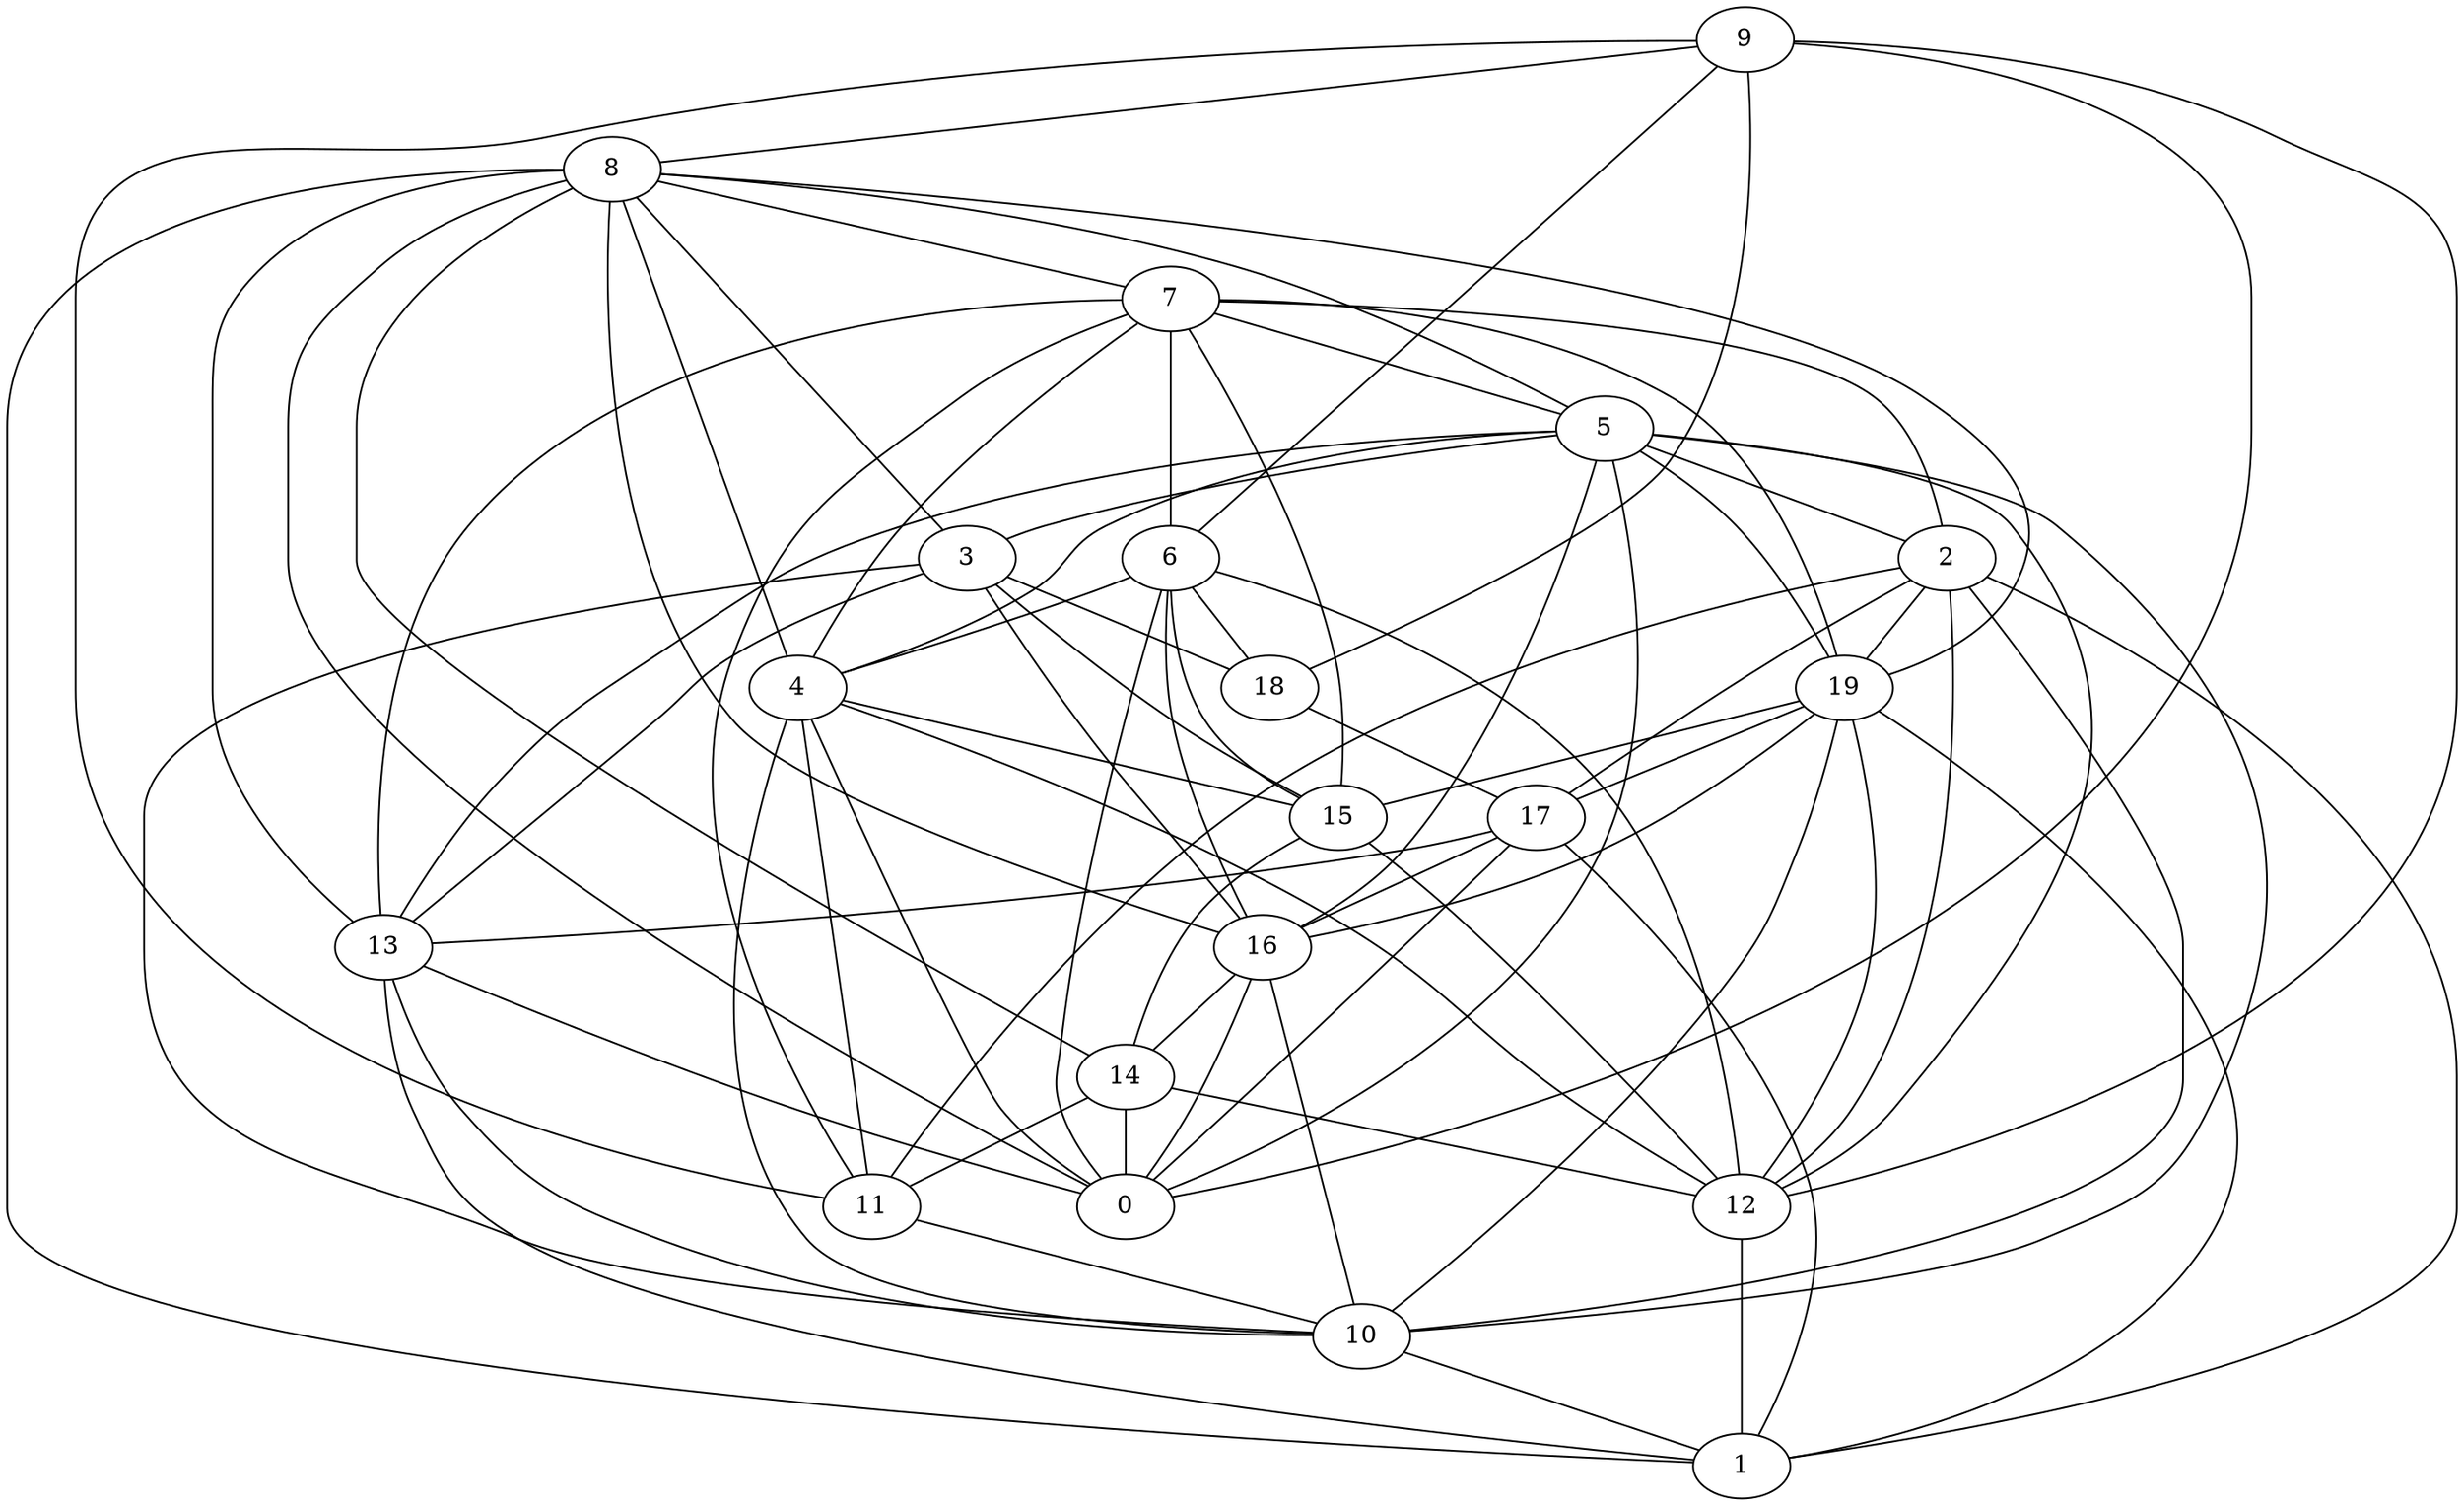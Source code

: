 digraph GG_graph {

subgraph G_graph {
edge [color = black]
"2" -> "10" [dir = none]
"2" -> "11" [dir = none]
"2" -> "12" [dir = none]
"2" -> "1" [dir = none]
"2" -> "17" [dir = none]
"5" -> "0" [dir = none]
"5" -> "4" [dir = none]
"5" -> "16" [dir = none]
"5" -> "13" [dir = none]
"5" -> "12" [dir = none]
"5" -> "3" [dir = none]
"5" -> "2" [dir = none]
"5" -> "19" [dir = none]
"12" -> "1" [dir = none]
"4" -> "15" [dir = none]
"18" -> "17" [dir = none]
"11" -> "10" [dir = none]
"10" -> "1" [dir = none]
"9" -> "6" [dir = none]
"9" -> "11" [dir = none]
"9" -> "18" [dir = none]
"9" -> "12" [dir = none]
"9" -> "0" [dir = none]
"17" -> "16" [dir = none]
"17" -> "0" [dir = none]
"7" -> "15" [dir = none]
"7" -> "19" [dir = none]
"7" -> "13" [dir = none]
"7" -> "11" [dir = none]
"7" -> "5" [dir = none]
"7" -> "6" [dir = none]
"15" -> "14" [dir = none]
"15" -> "12" [dir = none]
"13" -> "1" [dir = none]
"13" -> "0" [dir = none]
"13" -> "10" [dir = none]
"8" -> "3" [dir = none]
"8" -> "5" [dir = none]
"8" -> "0" [dir = none]
"8" -> "19" [dir = none]
"8" -> "13" [dir = none]
"8" -> "14" [dir = none]
"8" -> "16" [dir = none]
"3" -> "13" [dir = none]
"3" -> "10" [dir = none]
"3" -> "15" [dir = none]
"3" -> "18" [dir = none]
"16" -> "14" [dir = none]
"14" -> "12" [dir = none]
"14" -> "11" [dir = none]
"6" -> "16" [dir = none]
"6" -> "0" [dir = none]
"6" -> "12" [dir = none]
"6" -> "4" [dir = none]
"19" -> "10" [dir = none]
"19" -> "15" [dir = none]
"19" -> "1" [dir = none]
"4" -> "10" [dir = none]
"6" -> "15" [dir = none]
"2" -> "19" [dir = none]
"5" -> "10" [dir = none]
"7" -> "4" [dir = none]
"19" -> "17" [dir = none]
"19" -> "12" [dir = none]
"4" -> "0" [dir = none]
"3" -> "16" [dir = none]
"19" -> "16" [dir = none]
"16" -> "0" [dir = none]
"17" -> "13" [dir = none]
"8" -> "4" [dir = none]
"6" -> "18" [dir = none]
"8" -> "1" [dir = none]
"17" -> "1" [dir = none]
"8" -> "7" [dir = none]
"16" -> "10" [dir = none]
"14" -> "0" [dir = none]
"4" -> "12" [dir = none]
"7" -> "2" [dir = none]
"4" -> "11" [dir = none]
"9" -> "8" [dir = none]
}

}
